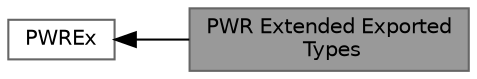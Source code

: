 digraph "PWR Extended Exported Types"
{
 // LATEX_PDF_SIZE
  bgcolor="transparent";
  edge [fontname=Helvetica,fontsize=10,labelfontname=Helvetica,labelfontsize=10];
  node [fontname=Helvetica,fontsize=10,shape=box,height=0.2,width=0.4];
  rankdir=LR;
  Node2 [id="Node000002",label="PWREx",height=0.2,width=0.4,color="grey40", fillcolor="white", style="filled",URL="$group___p_w_r_ex.html",tooltip="PWREx HAL module driver."];
  Node1 [id="Node000001",label="PWR Extended Exported\l Types",height=0.2,width=0.4,color="gray40", fillcolor="grey60", style="filled", fontcolor="black",tooltip=" "];
  Node2->Node1 [shape=plaintext, dir="back", style="solid"];
}
